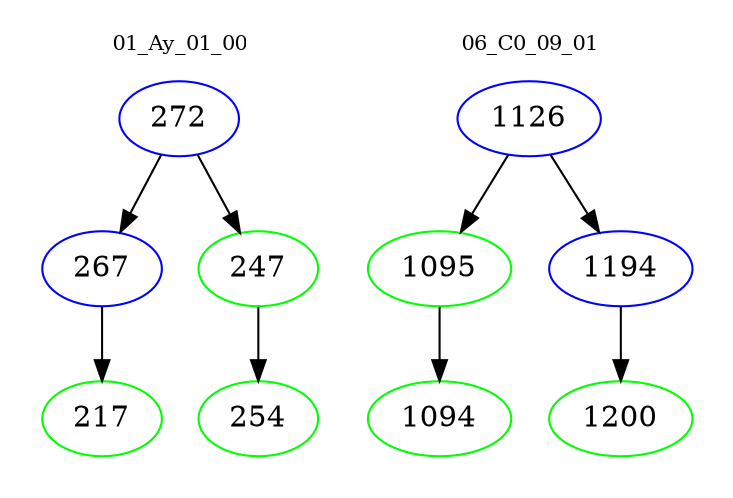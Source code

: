 digraph{
subgraph cluster_0 {
color = white
label = "01_Ay_01_00";
fontsize=10;
T0_272 [label="272", color="blue"]
T0_272 -> T0_267 [color="black"]
T0_267 [label="267", color="blue"]
T0_267 -> T0_217 [color="black"]
T0_217 [label="217", color="green"]
T0_272 -> T0_247 [color="black"]
T0_247 [label="247", color="green"]
T0_247 -> T0_254 [color="black"]
T0_254 [label="254", color="green"]
}
subgraph cluster_1 {
color = white
label = "06_C0_09_01";
fontsize=10;
T1_1126 [label="1126", color="blue"]
T1_1126 -> T1_1095 [color="black"]
T1_1095 [label="1095", color="green"]
T1_1095 -> T1_1094 [color="black"]
T1_1094 [label="1094", color="green"]
T1_1126 -> T1_1194 [color="black"]
T1_1194 [label="1194", color="blue"]
T1_1194 -> T1_1200 [color="black"]
T1_1200 [label="1200", color="green"]
}
}
